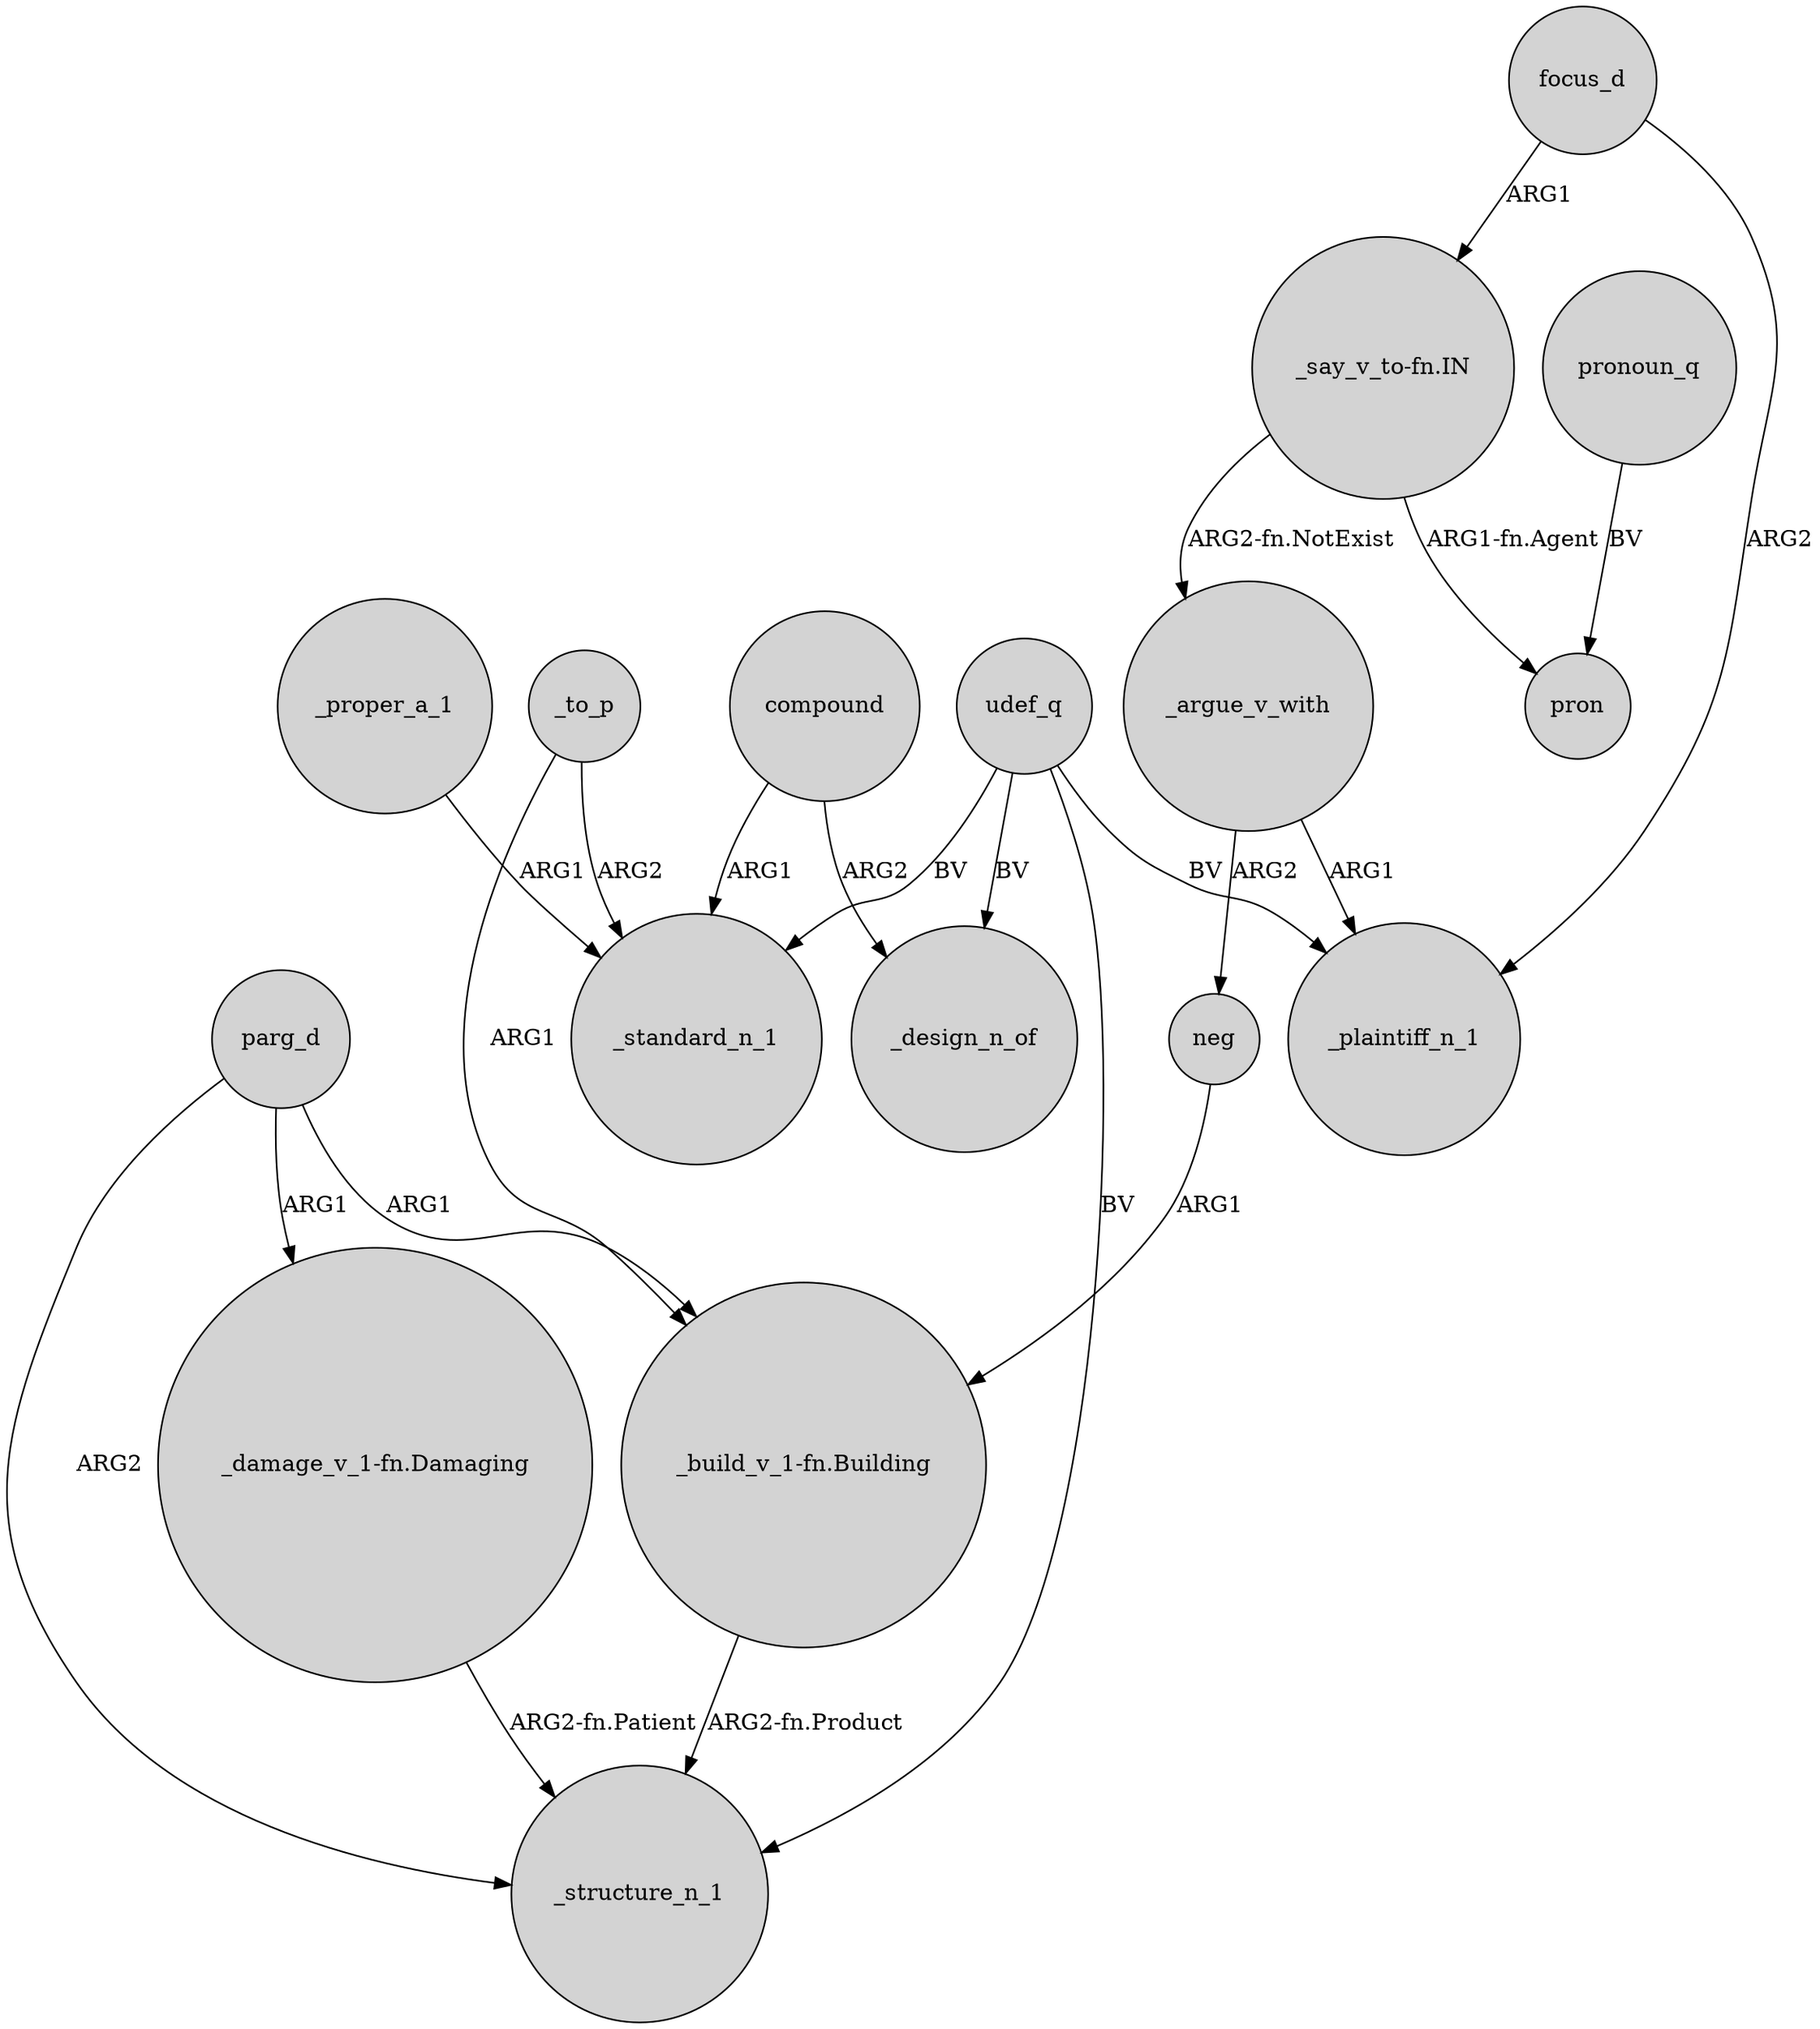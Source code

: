 digraph {
	node [shape=circle style=filled]
	_to_p -> _standard_n_1 [label=ARG2]
	neg -> "_build_v_1-fn.Building" [label=ARG1]
	"_say_v_to-fn.IN" -> _argue_v_with [label="ARG2-fn.NotExist"]
	_proper_a_1 -> _standard_n_1 [label=ARG1]
	parg_d -> _structure_n_1 [label=ARG2]
	"_build_v_1-fn.Building" -> _structure_n_1 [label="ARG2-fn.Product"]
	_to_p -> "_build_v_1-fn.Building" [label=ARG1]
	focus_d -> _plaintiff_n_1 [label=ARG2]
	focus_d -> "_say_v_to-fn.IN" [label=ARG1]
	parg_d -> "_damage_v_1-fn.Damaging" [label=ARG1]
	_argue_v_with -> neg [label=ARG2]
	pronoun_q -> pron [label=BV]
	udef_q -> _plaintiff_n_1 [label=BV]
	udef_q -> _structure_n_1 [label=BV]
	compound -> _design_n_of [label=ARG2]
	_argue_v_with -> _plaintiff_n_1 [label=ARG1]
	parg_d -> "_build_v_1-fn.Building" [label=ARG1]
	udef_q -> _design_n_of [label=BV]
	"_say_v_to-fn.IN" -> pron [label="ARG1-fn.Agent"]
	udef_q -> _standard_n_1 [label=BV]
	compound -> _standard_n_1 [label=ARG1]
	"_damage_v_1-fn.Damaging" -> _structure_n_1 [label="ARG2-fn.Patient"]
}

